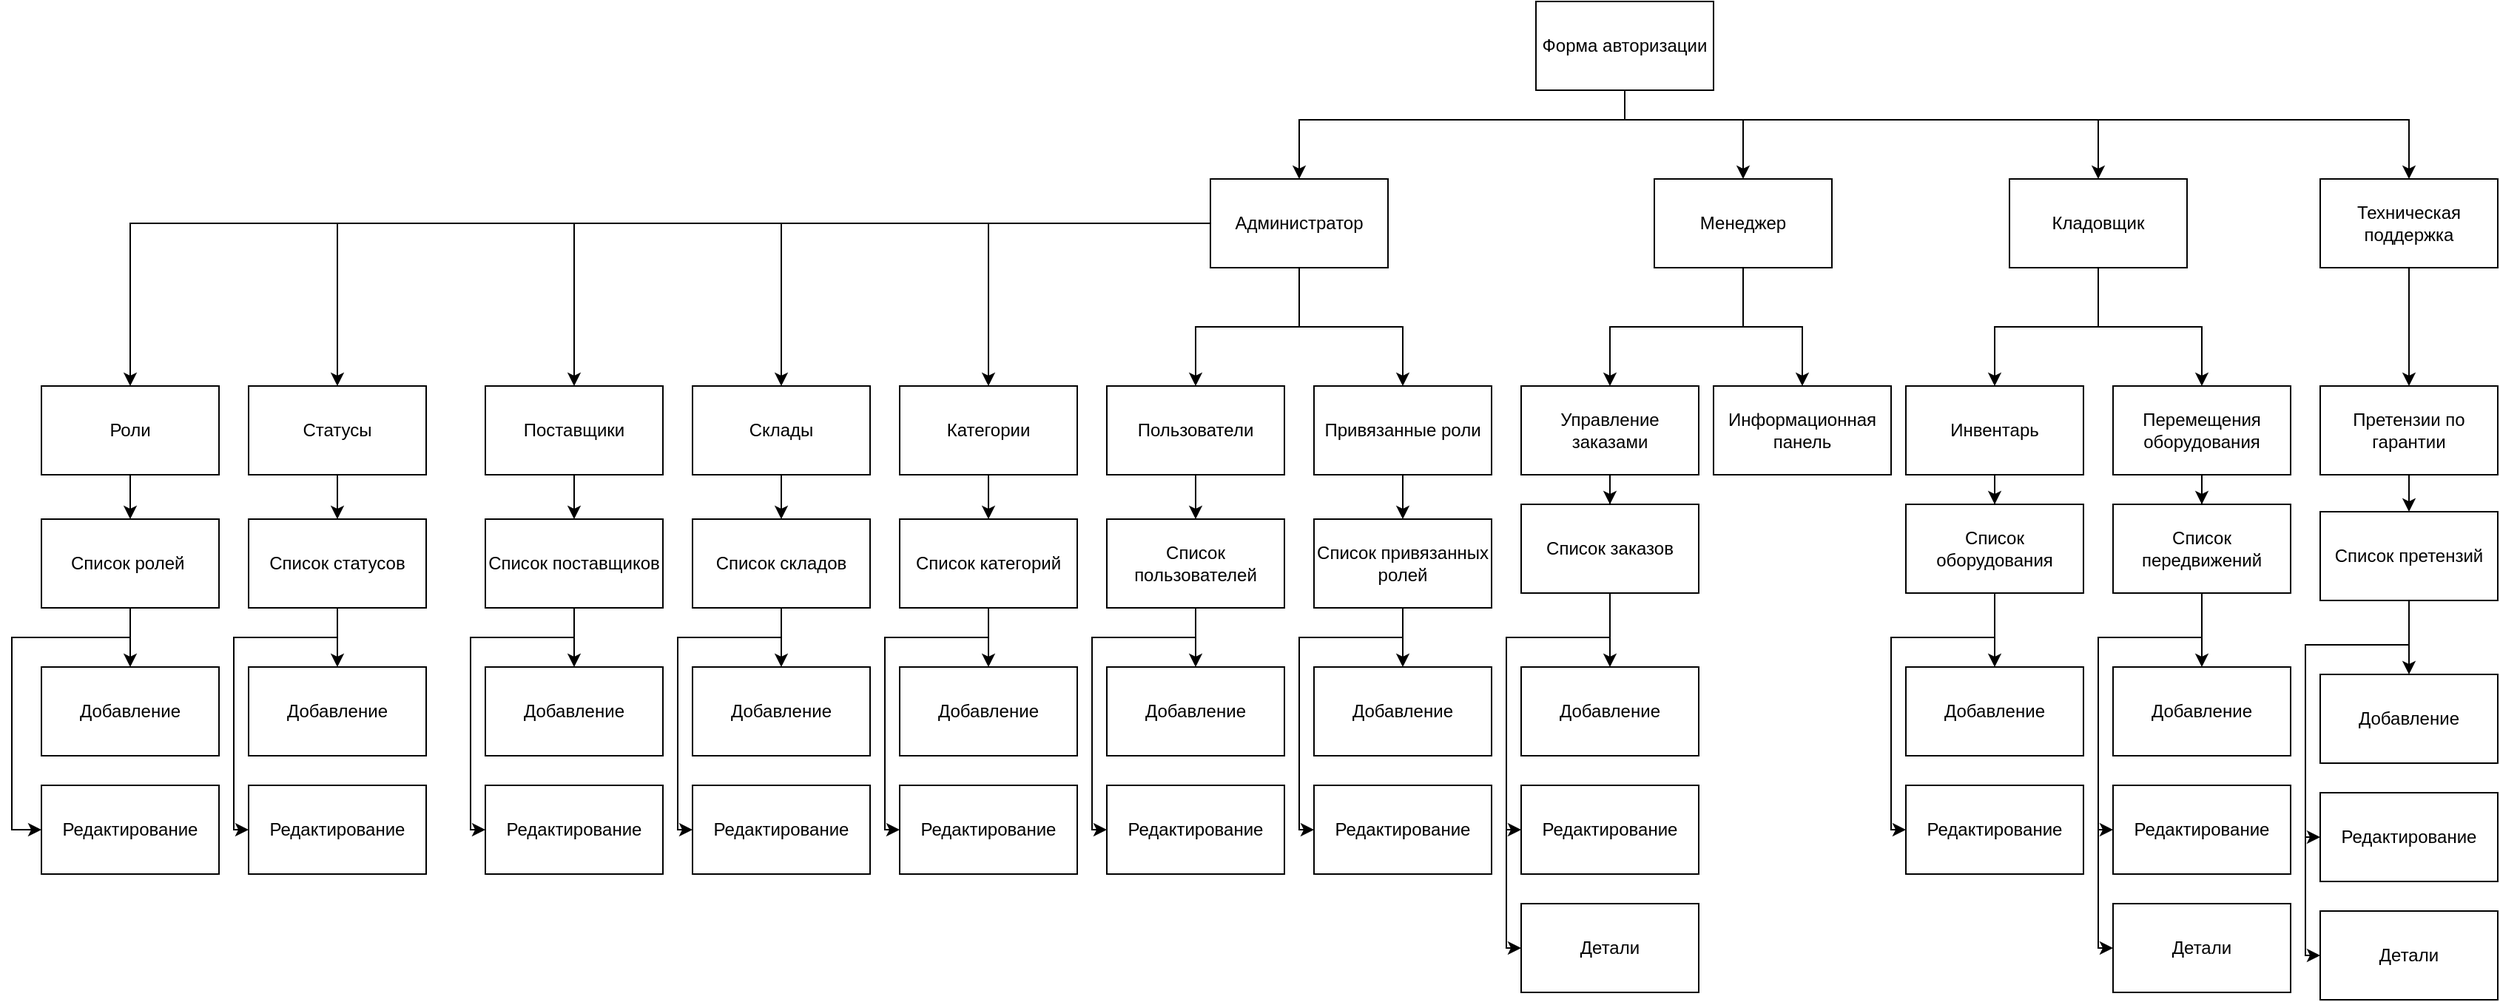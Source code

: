 <mxfile version="26.0.6">
  <diagram name="Страница — 1" id="oCZZH3Qodm8dDKkHFt5S">
    <mxGraphModel dx="3033" dy="2395" grid="1" gridSize="10" guides="1" tooltips="1" connect="1" arrows="1" fold="1" page="1" pageScale="1" pageWidth="827" pageHeight="1169" math="0" shadow="0">
      <root>
        <mxCell id="0" />
        <mxCell id="1" parent="0" />
        <mxCell id="5XtgcM8SoPn40deR1ner-104" style="edgeStyle=orthogonalEdgeStyle;rounded=0;orthogonalLoop=1;jettySize=auto;html=1;entryX=0.5;entryY=0;entryDx=0;entryDy=0;" edge="1" parent="1" source="5XtgcM8SoPn40deR1ner-6" target="5XtgcM8SoPn40deR1ner-11">
          <mxGeometry relative="1" as="geometry">
            <Array as="points">
              <mxPoint x="320" y="-10" />
              <mxPoint x="850" y="-10" />
            </Array>
          </mxGeometry>
        </mxCell>
        <mxCell id="5XtgcM8SoPn40deR1ner-109" style="edgeStyle=orthogonalEdgeStyle;rounded=0;orthogonalLoop=1;jettySize=auto;html=1;entryX=0.5;entryY=0;entryDx=0;entryDy=0;" edge="1" parent="1" source="5XtgcM8SoPn40deR1ner-6" target="5XtgcM8SoPn40deR1ner-10">
          <mxGeometry relative="1" as="geometry">
            <Array as="points">
              <mxPoint x="320" y="-10" />
              <mxPoint x="640" y="-10" />
            </Array>
          </mxGeometry>
        </mxCell>
        <mxCell id="5XtgcM8SoPn40deR1ner-6" value="Форма авторизации" style="rounded=0;whiteSpace=wrap;html=1;" vertex="1" parent="1">
          <mxGeometry x="260" y="-90" width="120" height="60" as="geometry" />
        </mxCell>
        <mxCell id="5XtgcM8SoPn40deR1ner-32" style="edgeStyle=orthogonalEdgeStyle;rounded=0;orthogonalLoop=1;jettySize=auto;html=1;entryX=0.5;entryY=0;entryDx=0;entryDy=0;" edge="1" parent="1" source="5XtgcM8SoPn40deR1ner-8" target="5XtgcM8SoPn40deR1ner-22">
          <mxGeometry relative="1" as="geometry" />
        </mxCell>
        <mxCell id="5XtgcM8SoPn40deR1ner-33" style="edgeStyle=orthogonalEdgeStyle;rounded=0;orthogonalLoop=1;jettySize=auto;html=1;entryX=0.5;entryY=0;entryDx=0;entryDy=0;" edge="1" parent="1" source="5XtgcM8SoPn40deR1ner-8" target="5XtgcM8SoPn40deR1ner-20">
          <mxGeometry relative="1" as="geometry" />
        </mxCell>
        <mxCell id="5XtgcM8SoPn40deR1ner-34" style="edgeStyle=orthogonalEdgeStyle;rounded=0;orthogonalLoop=1;jettySize=auto;html=1;entryX=0.5;entryY=0;entryDx=0;entryDy=0;" edge="1" parent="1" source="5XtgcM8SoPn40deR1ner-8" target="5XtgcM8SoPn40deR1ner-19">
          <mxGeometry relative="1" as="geometry" />
        </mxCell>
        <mxCell id="5XtgcM8SoPn40deR1ner-35" style="edgeStyle=orthogonalEdgeStyle;rounded=0;orthogonalLoop=1;jettySize=auto;html=1;entryX=0.5;entryY=0;entryDx=0;entryDy=0;" edge="1" parent="1" source="5XtgcM8SoPn40deR1ner-8" target="5XtgcM8SoPn40deR1ner-18">
          <mxGeometry relative="1" as="geometry" />
        </mxCell>
        <mxCell id="5XtgcM8SoPn40deR1ner-37" style="edgeStyle=orthogonalEdgeStyle;rounded=0;orthogonalLoop=1;jettySize=auto;html=1;entryX=0.5;entryY=0;entryDx=0;entryDy=0;" edge="1" parent="1" source="5XtgcM8SoPn40deR1ner-8" target="5XtgcM8SoPn40deR1ner-26">
          <mxGeometry relative="1" as="geometry" />
        </mxCell>
        <mxCell id="5XtgcM8SoPn40deR1ner-38" style="edgeStyle=orthogonalEdgeStyle;rounded=0;orthogonalLoop=1;jettySize=auto;html=1;entryX=0.5;entryY=0;entryDx=0;entryDy=0;" edge="1" parent="1" source="5XtgcM8SoPn40deR1ner-8" target="5XtgcM8SoPn40deR1ner-23">
          <mxGeometry relative="1" as="geometry" />
        </mxCell>
        <mxCell id="5XtgcM8SoPn40deR1ner-41" style="edgeStyle=orthogonalEdgeStyle;rounded=0;orthogonalLoop=1;jettySize=auto;html=1;entryX=0.5;entryY=0;entryDx=0;entryDy=0;" edge="1" parent="1" source="5XtgcM8SoPn40deR1ner-8" target="5XtgcM8SoPn40deR1ner-21">
          <mxGeometry relative="1" as="geometry" />
        </mxCell>
        <mxCell id="5XtgcM8SoPn40deR1ner-8" value="Администратор" style="rounded=0;whiteSpace=wrap;html=1;" vertex="1" parent="1">
          <mxGeometry x="40" y="30" width="120" height="60" as="geometry" />
        </mxCell>
        <mxCell id="5XtgcM8SoPn40deR1ner-91" style="edgeStyle=orthogonalEdgeStyle;rounded=0;orthogonalLoop=1;jettySize=auto;html=1;" edge="1" parent="1" source="5XtgcM8SoPn40deR1ner-9" target="5XtgcM8SoPn40deR1ner-90">
          <mxGeometry relative="1" as="geometry" />
        </mxCell>
        <mxCell id="5XtgcM8SoPn40deR1ner-93" style="edgeStyle=orthogonalEdgeStyle;rounded=0;orthogonalLoop=1;jettySize=auto;html=1;entryX=0.5;entryY=0;entryDx=0;entryDy=0;" edge="1" parent="1" source="5XtgcM8SoPn40deR1ner-9" target="5XtgcM8SoPn40deR1ner-92">
          <mxGeometry relative="1" as="geometry" />
        </mxCell>
        <mxCell id="5XtgcM8SoPn40deR1ner-9" value="Менеджер" style="rounded=0;whiteSpace=wrap;html=1;" vertex="1" parent="1">
          <mxGeometry x="340" y="30" width="120" height="60" as="geometry" />
        </mxCell>
        <mxCell id="5XtgcM8SoPn40deR1ner-107" style="edgeStyle=orthogonalEdgeStyle;rounded=0;orthogonalLoop=1;jettySize=auto;html=1;entryX=0.5;entryY=0;entryDx=0;entryDy=0;" edge="1" parent="1" source="5XtgcM8SoPn40deR1ner-10" target="5XtgcM8SoPn40deR1ner-105">
          <mxGeometry relative="1" as="geometry" />
        </mxCell>
        <mxCell id="5XtgcM8SoPn40deR1ner-108" style="edgeStyle=orthogonalEdgeStyle;rounded=0;orthogonalLoop=1;jettySize=auto;html=1;entryX=0.5;entryY=0;entryDx=0;entryDy=0;" edge="1" parent="1" source="5XtgcM8SoPn40deR1ner-10" target="5XtgcM8SoPn40deR1ner-106">
          <mxGeometry relative="1" as="geometry" />
        </mxCell>
        <mxCell id="5XtgcM8SoPn40deR1ner-10" value="Кладовщик" style="rounded=0;whiteSpace=wrap;html=1;" vertex="1" parent="1">
          <mxGeometry x="580" y="30" width="120" height="60" as="geometry" />
        </mxCell>
        <mxCell id="5XtgcM8SoPn40deR1ner-129" style="edgeStyle=orthogonalEdgeStyle;rounded=0;orthogonalLoop=1;jettySize=auto;html=1;entryX=0.5;entryY=0;entryDx=0;entryDy=0;" edge="1" parent="1" source="5XtgcM8SoPn40deR1ner-11" target="5XtgcM8SoPn40deR1ner-127">
          <mxGeometry relative="1" as="geometry" />
        </mxCell>
        <mxCell id="5XtgcM8SoPn40deR1ner-11" value="Техническая поддержка" style="rounded=0;whiteSpace=wrap;html=1;" vertex="1" parent="1">
          <mxGeometry x="790" y="30" width="120" height="60" as="geometry" />
        </mxCell>
        <mxCell id="5XtgcM8SoPn40deR1ner-14" value="" style="endArrow=classic;html=1;rounded=0;entryX=0.5;entryY=0;entryDx=0;entryDy=0;exitX=0.5;exitY=1;exitDx=0;exitDy=0;" edge="1" parent="1" source="5XtgcM8SoPn40deR1ner-6" target="5XtgcM8SoPn40deR1ner-8">
          <mxGeometry width="50" height="50" relative="1" as="geometry">
            <mxPoint x="180" y="-10" as="sourcePoint" />
            <mxPoint x="230" y="-60" as="targetPoint" />
            <Array as="points">
              <mxPoint x="320" y="-10" />
              <mxPoint x="210" y="-10" />
              <mxPoint x="100" y="-10" />
            </Array>
          </mxGeometry>
        </mxCell>
        <mxCell id="5XtgcM8SoPn40deR1ner-17" value="" style="endArrow=classic;html=1;rounded=0;entryX=0.5;entryY=0;entryDx=0;entryDy=0;exitX=0.5;exitY=1;exitDx=0;exitDy=0;" edge="1" parent="1" source="5XtgcM8SoPn40deR1ner-6" target="5XtgcM8SoPn40deR1ner-9">
          <mxGeometry width="50" height="50" relative="1" as="geometry">
            <mxPoint x="320" y="-30" as="sourcePoint" />
            <mxPoint x="330" as="targetPoint" />
            <Array as="points">
              <mxPoint x="320" y="-10" />
              <mxPoint x="400" y="-10" />
            </Array>
          </mxGeometry>
        </mxCell>
        <mxCell id="5XtgcM8SoPn40deR1ner-53" style="edgeStyle=orthogonalEdgeStyle;rounded=0;orthogonalLoop=1;jettySize=auto;html=1;entryX=0.5;entryY=0;entryDx=0;entryDy=0;" edge="1" parent="1" source="5XtgcM8SoPn40deR1ner-18" target="5XtgcM8SoPn40deR1ner-46">
          <mxGeometry relative="1" as="geometry" />
        </mxCell>
        <mxCell id="5XtgcM8SoPn40deR1ner-18" value="Статусы" style="rounded=0;whiteSpace=wrap;html=1;" vertex="1" parent="1">
          <mxGeometry x="-610" y="170" width="120" height="60" as="geometry" />
        </mxCell>
        <mxCell id="5XtgcM8SoPn40deR1ner-54" style="edgeStyle=orthogonalEdgeStyle;rounded=0;orthogonalLoop=1;jettySize=auto;html=1;entryX=0.5;entryY=0;entryDx=0;entryDy=0;" edge="1" parent="1" source="5XtgcM8SoPn40deR1ner-19" target="5XtgcM8SoPn40deR1ner-47">
          <mxGeometry relative="1" as="geometry" />
        </mxCell>
        <mxCell id="5XtgcM8SoPn40deR1ner-19" value="Поставщики" style="rounded=0;whiteSpace=wrap;html=1;" vertex="1" parent="1">
          <mxGeometry x="-450" y="170" width="120" height="60" as="geometry" />
        </mxCell>
        <mxCell id="5XtgcM8SoPn40deR1ner-55" style="edgeStyle=orthogonalEdgeStyle;rounded=0;orthogonalLoop=1;jettySize=auto;html=1;entryX=0.5;entryY=0;entryDx=0;entryDy=0;" edge="1" parent="1" source="5XtgcM8SoPn40deR1ner-20" target="5XtgcM8SoPn40deR1ner-48">
          <mxGeometry relative="1" as="geometry" />
        </mxCell>
        <mxCell id="5XtgcM8SoPn40deR1ner-20" value="Склады" style="rounded=0;whiteSpace=wrap;html=1;" vertex="1" parent="1">
          <mxGeometry x="-310" y="170" width="120" height="60" as="geometry" />
        </mxCell>
        <mxCell id="5XtgcM8SoPn40deR1ner-56" style="edgeStyle=orthogonalEdgeStyle;rounded=0;orthogonalLoop=1;jettySize=auto;html=1;entryX=0.5;entryY=0;entryDx=0;entryDy=0;" edge="1" parent="1" source="5XtgcM8SoPn40deR1ner-21" target="5XtgcM8SoPn40deR1ner-49">
          <mxGeometry relative="1" as="geometry" />
        </mxCell>
        <mxCell id="5XtgcM8SoPn40deR1ner-21" value="Категории" style="rounded=0;whiteSpace=wrap;html=1;" vertex="1" parent="1">
          <mxGeometry x="-170" y="170" width="120" height="60" as="geometry" />
        </mxCell>
        <mxCell id="5XtgcM8SoPn40deR1ner-57" style="edgeStyle=orthogonalEdgeStyle;rounded=0;orthogonalLoop=1;jettySize=auto;html=1;entryX=0.5;entryY=0;entryDx=0;entryDy=0;" edge="1" parent="1" source="5XtgcM8SoPn40deR1ner-22" target="5XtgcM8SoPn40deR1ner-50">
          <mxGeometry relative="1" as="geometry" />
        </mxCell>
        <mxCell id="5XtgcM8SoPn40deR1ner-22" value="Пользователи" style="rounded=0;whiteSpace=wrap;html=1;" vertex="1" parent="1">
          <mxGeometry x="-30" y="170" width="120" height="60" as="geometry" />
        </mxCell>
        <mxCell id="5XtgcM8SoPn40deR1ner-58" style="edgeStyle=orthogonalEdgeStyle;rounded=0;orthogonalLoop=1;jettySize=auto;html=1;entryX=0.5;entryY=0;entryDx=0;entryDy=0;" edge="1" parent="1" source="5XtgcM8SoPn40deR1ner-23" target="5XtgcM8SoPn40deR1ner-51">
          <mxGeometry relative="1" as="geometry" />
        </mxCell>
        <mxCell id="5XtgcM8SoPn40deR1ner-23" value="Привязанные роли" style="rounded=0;whiteSpace=wrap;html=1;" vertex="1" parent="1">
          <mxGeometry x="110" y="170" width="120" height="60" as="geometry" />
        </mxCell>
        <mxCell id="5XtgcM8SoPn40deR1ner-52" style="edgeStyle=orthogonalEdgeStyle;rounded=0;orthogonalLoop=1;jettySize=auto;html=1;entryX=0.5;entryY=0;entryDx=0;entryDy=0;" edge="1" parent="1" source="5XtgcM8SoPn40deR1ner-26" target="5XtgcM8SoPn40deR1ner-43">
          <mxGeometry relative="1" as="geometry" />
        </mxCell>
        <mxCell id="5XtgcM8SoPn40deR1ner-26" value="Роли" style="rounded=0;whiteSpace=wrap;html=1;" vertex="1" parent="1">
          <mxGeometry x="-750" y="170" width="120" height="60" as="geometry" />
        </mxCell>
        <mxCell id="5XtgcM8SoPn40deR1ner-42" value="Добавление" style="rounded=0;whiteSpace=wrap;html=1;" vertex="1" parent="1">
          <mxGeometry x="-750" y="360" width="120" height="60" as="geometry" />
        </mxCell>
        <mxCell id="5XtgcM8SoPn40deR1ner-75" style="edgeStyle=orthogonalEdgeStyle;rounded=0;orthogonalLoop=1;jettySize=auto;html=1;entryX=0.5;entryY=0;entryDx=0;entryDy=0;" edge="1" parent="1" source="5XtgcM8SoPn40deR1ner-43" target="5XtgcM8SoPn40deR1ner-42">
          <mxGeometry relative="1" as="geometry" />
        </mxCell>
        <mxCell id="5XtgcM8SoPn40deR1ner-76" style="edgeStyle=orthogonalEdgeStyle;rounded=0;orthogonalLoop=1;jettySize=auto;html=1;entryX=0;entryY=0.5;entryDx=0;entryDy=0;" edge="1" parent="1" source="5XtgcM8SoPn40deR1ner-43" target="5XtgcM8SoPn40deR1ner-59">
          <mxGeometry relative="1" as="geometry">
            <Array as="points">
              <mxPoint x="-690" y="340" />
              <mxPoint x="-770" y="340" />
              <mxPoint x="-770" y="470" />
            </Array>
          </mxGeometry>
        </mxCell>
        <mxCell id="5XtgcM8SoPn40deR1ner-43" value="Список ролей&amp;nbsp;" style="rounded=0;whiteSpace=wrap;html=1;" vertex="1" parent="1">
          <mxGeometry x="-750" y="260" width="120" height="60" as="geometry" />
        </mxCell>
        <mxCell id="5XtgcM8SoPn40deR1ner-77" style="edgeStyle=orthogonalEdgeStyle;rounded=0;orthogonalLoop=1;jettySize=auto;html=1;" edge="1" parent="1" source="5XtgcM8SoPn40deR1ner-46" target="5XtgcM8SoPn40deR1ner-60">
          <mxGeometry relative="1" as="geometry" />
        </mxCell>
        <mxCell id="5XtgcM8SoPn40deR1ner-84" style="edgeStyle=orthogonalEdgeStyle;rounded=0;orthogonalLoop=1;jettySize=auto;html=1;entryX=0;entryY=0.5;entryDx=0;entryDy=0;" edge="1" parent="1" source="5XtgcM8SoPn40deR1ner-46" target="5XtgcM8SoPn40deR1ner-61">
          <mxGeometry relative="1" as="geometry">
            <Array as="points">
              <mxPoint x="-550" y="340" />
              <mxPoint x="-620" y="340" />
              <mxPoint x="-620" y="470" />
            </Array>
          </mxGeometry>
        </mxCell>
        <mxCell id="5XtgcM8SoPn40deR1ner-46" value="&lt;font style=&quot;color: rgb(0, 0, 0);&quot;&gt;Список статусов&lt;/font&gt;" style="rounded=0;whiteSpace=wrap;html=1;" vertex="1" parent="1">
          <mxGeometry x="-610" y="260" width="120" height="60" as="geometry" />
        </mxCell>
        <mxCell id="5XtgcM8SoPn40deR1ner-78" style="edgeStyle=orthogonalEdgeStyle;rounded=0;orthogonalLoop=1;jettySize=auto;html=1;entryX=0.5;entryY=0;entryDx=0;entryDy=0;" edge="1" parent="1" source="5XtgcM8SoPn40deR1ner-47" target="5XtgcM8SoPn40deR1ner-62">
          <mxGeometry relative="1" as="geometry" />
        </mxCell>
        <mxCell id="5XtgcM8SoPn40deR1ner-85" style="edgeStyle=orthogonalEdgeStyle;rounded=0;orthogonalLoop=1;jettySize=auto;html=1;entryX=0;entryY=0.5;entryDx=0;entryDy=0;" edge="1" parent="1" source="5XtgcM8SoPn40deR1ner-47" target="5XtgcM8SoPn40deR1ner-63">
          <mxGeometry relative="1" as="geometry">
            <Array as="points">
              <mxPoint x="-390" y="340" />
              <mxPoint x="-460" y="340" />
              <mxPoint x="-460" y="470" />
            </Array>
          </mxGeometry>
        </mxCell>
        <mxCell id="5XtgcM8SoPn40deR1ner-47" value="Список поставщиков" style="rounded=0;whiteSpace=wrap;html=1;" vertex="1" parent="1">
          <mxGeometry x="-450" y="260" width="120" height="60" as="geometry" />
        </mxCell>
        <mxCell id="5XtgcM8SoPn40deR1ner-79" style="edgeStyle=orthogonalEdgeStyle;rounded=0;orthogonalLoop=1;jettySize=auto;html=1;" edge="1" parent="1" source="5XtgcM8SoPn40deR1ner-48" target="5XtgcM8SoPn40deR1ner-64">
          <mxGeometry relative="1" as="geometry" />
        </mxCell>
        <mxCell id="5XtgcM8SoPn40deR1ner-86" style="edgeStyle=orthogonalEdgeStyle;rounded=0;orthogonalLoop=1;jettySize=auto;html=1;entryX=0;entryY=0.5;entryDx=0;entryDy=0;" edge="1" parent="1" source="5XtgcM8SoPn40deR1ner-48" target="5XtgcM8SoPn40deR1ner-65">
          <mxGeometry relative="1" as="geometry">
            <Array as="points">
              <mxPoint x="-250" y="340" />
              <mxPoint x="-320" y="340" />
              <mxPoint x="-320" y="470" />
            </Array>
          </mxGeometry>
        </mxCell>
        <mxCell id="5XtgcM8SoPn40deR1ner-48" value="Список складов" style="rounded=0;whiteSpace=wrap;html=1;" vertex="1" parent="1">
          <mxGeometry x="-310" y="260" width="120" height="60" as="geometry" />
        </mxCell>
        <mxCell id="5XtgcM8SoPn40deR1ner-80" style="edgeStyle=orthogonalEdgeStyle;rounded=0;orthogonalLoop=1;jettySize=auto;html=1;entryX=0.5;entryY=0;entryDx=0;entryDy=0;" edge="1" parent="1" source="5XtgcM8SoPn40deR1ner-49" target="5XtgcM8SoPn40deR1ner-66">
          <mxGeometry relative="1" as="geometry" />
        </mxCell>
        <mxCell id="5XtgcM8SoPn40deR1ner-87" style="edgeStyle=orthogonalEdgeStyle;rounded=0;orthogonalLoop=1;jettySize=auto;html=1;entryX=0;entryY=0.5;entryDx=0;entryDy=0;" edge="1" parent="1" source="5XtgcM8SoPn40deR1ner-49" target="5XtgcM8SoPn40deR1ner-67">
          <mxGeometry relative="1" as="geometry">
            <Array as="points">
              <mxPoint x="-110" y="340" />
              <mxPoint x="-180" y="340" />
              <mxPoint x="-180" y="470" />
            </Array>
          </mxGeometry>
        </mxCell>
        <mxCell id="5XtgcM8SoPn40deR1ner-49" value="Список категорий" style="rounded=0;whiteSpace=wrap;html=1;" vertex="1" parent="1">
          <mxGeometry x="-170" y="260" width="120" height="60" as="geometry" />
        </mxCell>
        <mxCell id="5XtgcM8SoPn40deR1ner-81" style="edgeStyle=orthogonalEdgeStyle;rounded=0;orthogonalLoop=1;jettySize=auto;html=1;" edge="1" parent="1" source="5XtgcM8SoPn40deR1ner-50" target="5XtgcM8SoPn40deR1ner-68">
          <mxGeometry relative="1" as="geometry" />
        </mxCell>
        <mxCell id="5XtgcM8SoPn40deR1ner-88" style="edgeStyle=orthogonalEdgeStyle;rounded=0;orthogonalLoop=1;jettySize=auto;html=1;entryX=0;entryY=0.5;entryDx=0;entryDy=0;" edge="1" parent="1" source="5XtgcM8SoPn40deR1ner-50" target="5XtgcM8SoPn40deR1ner-69">
          <mxGeometry relative="1" as="geometry">
            <Array as="points">
              <mxPoint x="30" y="340" />
              <mxPoint x="-40" y="340" />
              <mxPoint x="-40" y="470" />
            </Array>
          </mxGeometry>
        </mxCell>
        <mxCell id="5XtgcM8SoPn40deR1ner-50" value="Список пользователей" style="rounded=0;whiteSpace=wrap;html=1;" vertex="1" parent="1">
          <mxGeometry x="-30" y="260" width="120" height="60" as="geometry" />
        </mxCell>
        <mxCell id="5XtgcM8SoPn40deR1ner-82" style="edgeStyle=orthogonalEdgeStyle;rounded=0;orthogonalLoop=1;jettySize=auto;html=1;entryX=0.5;entryY=0;entryDx=0;entryDy=0;" edge="1" parent="1" source="5XtgcM8SoPn40deR1ner-51" target="5XtgcM8SoPn40deR1ner-70">
          <mxGeometry relative="1" as="geometry">
            <mxPoint x="170" y="350" as="targetPoint" />
          </mxGeometry>
        </mxCell>
        <mxCell id="5XtgcM8SoPn40deR1ner-89" style="edgeStyle=orthogonalEdgeStyle;rounded=0;orthogonalLoop=1;jettySize=auto;html=1;entryX=0;entryY=0.5;entryDx=0;entryDy=0;" edge="1" parent="1" source="5XtgcM8SoPn40deR1ner-51" target="5XtgcM8SoPn40deR1ner-71">
          <mxGeometry relative="1" as="geometry">
            <Array as="points">
              <mxPoint x="170" y="340" />
              <mxPoint x="100" y="340" />
              <mxPoint x="100" y="470" />
            </Array>
          </mxGeometry>
        </mxCell>
        <mxCell id="5XtgcM8SoPn40deR1ner-51" value="Список привязанных ролей" style="rounded=0;whiteSpace=wrap;html=1;" vertex="1" parent="1">
          <mxGeometry x="110" y="260" width="120" height="60" as="geometry" />
        </mxCell>
        <mxCell id="5XtgcM8SoPn40deR1ner-59" value="Редактирование" style="rounded=0;whiteSpace=wrap;html=1;" vertex="1" parent="1">
          <mxGeometry x="-750" y="440" width="120" height="60" as="geometry" />
        </mxCell>
        <mxCell id="5XtgcM8SoPn40deR1ner-60" value="Добавление" style="rounded=0;whiteSpace=wrap;html=1;" vertex="1" parent="1">
          <mxGeometry x="-610" y="360" width="120" height="60" as="geometry" />
        </mxCell>
        <mxCell id="5XtgcM8SoPn40deR1ner-61" value="Редактирование" style="rounded=0;whiteSpace=wrap;html=1;" vertex="1" parent="1">
          <mxGeometry x="-610" y="440" width="120" height="60" as="geometry" />
        </mxCell>
        <mxCell id="5XtgcM8SoPn40deR1ner-62" value="Добавление" style="rounded=0;whiteSpace=wrap;html=1;" vertex="1" parent="1">
          <mxGeometry x="-450" y="360" width="120" height="60" as="geometry" />
        </mxCell>
        <mxCell id="5XtgcM8SoPn40deR1ner-63" value="Редактирование" style="rounded=0;whiteSpace=wrap;html=1;" vertex="1" parent="1">
          <mxGeometry x="-450" y="440" width="120" height="60" as="geometry" />
        </mxCell>
        <mxCell id="5XtgcM8SoPn40deR1ner-64" value="Добавление" style="rounded=0;whiteSpace=wrap;html=1;" vertex="1" parent="1">
          <mxGeometry x="-310" y="360" width="120" height="60" as="geometry" />
        </mxCell>
        <mxCell id="5XtgcM8SoPn40deR1ner-65" value="Редактирование" style="rounded=0;whiteSpace=wrap;html=1;" vertex="1" parent="1">
          <mxGeometry x="-310" y="440" width="120" height="60" as="geometry" />
        </mxCell>
        <mxCell id="5XtgcM8SoPn40deR1ner-66" value="Добавление" style="rounded=0;whiteSpace=wrap;html=1;" vertex="1" parent="1">
          <mxGeometry x="-170" y="360" width="120" height="60" as="geometry" />
        </mxCell>
        <mxCell id="5XtgcM8SoPn40deR1ner-67" value="Редактирование" style="rounded=0;whiteSpace=wrap;html=1;" vertex="1" parent="1">
          <mxGeometry x="-170" y="440" width="120" height="60" as="geometry" />
        </mxCell>
        <mxCell id="5XtgcM8SoPn40deR1ner-68" value="Добавление" style="rounded=0;whiteSpace=wrap;html=1;" vertex="1" parent="1">
          <mxGeometry x="-30" y="360" width="120" height="60" as="geometry" />
        </mxCell>
        <mxCell id="5XtgcM8SoPn40deR1ner-69" value="Редактирование" style="rounded=0;whiteSpace=wrap;html=1;" vertex="1" parent="1">
          <mxGeometry x="-30" y="440" width="120" height="60" as="geometry" />
        </mxCell>
        <mxCell id="5XtgcM8SoPn40deR1ner-70" value="Добавление" style="rounded=0;whiteSpace=wrap;html=1;" vertex="1" parent="1">
          <mxGeometry x="110" y="360" width="120" height="60" as="geometry" />
        </mxCell>
        <mxCell id="5XtgcM8SoPn40deR1ner-71" value="Редактирование" style="rounded=0;whiteSpace=wrap;html=1;" vertex="1" parent="1">
          <mxGeometry x="110" y="440" width="120" height="60" as="geometry" />
        </mxCell>
        <mxCell id="5XtgcM8SoPn40deR1ner-97" style="edgeStyle=orthogonalEdgeStyle;rounded=0;orthogonalLoop=1;jettySize=auto;html=1;" edge="1" parent="1" source="5XtgcM8SoPn40deR1ner-90" target="5XtgcM8SoPn40deR1ner-96">
          <mxGeometry relative="1" as="geometry" />
        </mxCell>
        <mxCell id="5XtgcM8SoPn40deR1ner-90" value="Управление заказами" style="rounded=0;whiteSpace=wrap;html=1;" vertex="1" parent="1">
          <mxGeometry x="250" y="170" width="120" height="60" as="geometry" />
        </mxCell>
        <mxCell id="5XtgcM8SoPn40deR1ner-92" value="Информационная панель" style="rounded=0;whiteSpace=wrap;html=1;" vertex="1" parent="1">
          <mxGeometry x="380" y="170" width="120" height="60" as="geometry" />
        </mxCell>
        <mxCell id="5XtgcM8SoPn40deR1ner-94" value="Добавление" style="rounded=0;whiteSpace=wrap;html=1;" vertex="1" parent="1">
          <mxGeometry x="250" y="360" width="120" height="60" as="geometry" />
        </mxCell>
        <mxCell id="5XtgcM8SoPn40deR1ner-95" value="Редактирование" style="rounded=0;whiteSpace=wrap;html=1;" vertex="1" parent="1">
          <mxGeometry x="250" y="440" width="120" height="60" as="geometry" />
        </mxCell>
        <mxCell id="5XtgcM8SoPn40deR1ner-99" style="edgeStyle=orthogonalEdgeStyle;rounded=0;orthogonalLoop=1;jettySize=auto;html=1;" edge="1" parent="1" source="5XtgcM8SoPn40deR1ner-96" target="5XtgcM8SoPn40deR1ner-94">
          <mxGeometry relative="1" as="geometry" />
        </mxCell>
        <mxCell id="5XtgcM8SoPn40deR1ner-100" style="edgeStyle=orthogonalEdgeStyle;rounded=0;orthogonalLoop=1;jettySize=auto;html=1;entryX=0;entryY=0.5;entryDx=0;entryDy=0;" edge="1" parent="1" source="5XtgcM8SoPn40deR1ner-96" target="5XtgcM8SoPn40deR1ner-95">
          <mxGeometry relative="1" as="geometry">
            <Array as="points">
              <mxPoint x="310" y="340" />
              <mxPoint x="240" y="340" />
              <mxPoint x="240" y="470" />
            </Array>
          </mxGeometry>
        </mxCell>
        <mxCell id="5XtgcM8SoPn40deR1ner-102" style="edgeStyle=orthogonalEdgeStyle;rounded=0;orthogonalLoop=1;jettySize=auto;html=1;entryX=0;entryY=0.5;entryDx=0;entryDy=0;" edge="1" parent="1" source="5XtgcM8SoPn40deR1ner-96" target="5XtgcM8SoPn40deR1ner-101">
          <mxGeometry relative="1" as="geometry">
            <Array as="points">
              <mxPoint x="310" y="340" />
              <mxPoint x="240" y="340" />
              <mxPoint x="240" y="550" />
            </Array>
          </mxGeometry>
        </mxCell>
        <mxCell id="5XtgcM8SoPn40deR1ner-96" value="Список заказов" style="rounded=0;whiteSpace=wrap;html=1;" vertex="1" parent="1">
          <mxGeometry x="250" y="250" width="120" height="60" as="geometry" />
        </mxCell>
        <mxCell id="5XtgcM8SoPn40deR1ner-101" value="Детали" style="rounded=0;whiteSpace=wrap;html=1;" vertex="1" parent="1">
          <mxGeometry x="250" y="520" width="120" height="60" as="geometry" />
        </mxCell>
        <mxCell id="5XtgcM8SoPn40deR1ner-115" style="edgeStyle=orthogonalEdgeStyle;rounded=0;orthogonalLoop=1;jettySize=auto;html=1;entryX=0.5;entryY=0;entryDx=0;entryDy=0;" edge="1" parent="1" source="5XtgcM8SoPn40deR1ner-105" target="5XtgcM8SoPn40deR1ner-114">
          <mxGeometry relative="1" as="geometry" />
        </mxCell>
        <mxCell id="5XtgcM8SoPn40deR1ner-105" value="Инвентарь" style="rounded=0;whiteSpace=wrap;html=1;" vertex="1" parent="1">
          <mxGeometry x="510" y="170" width="120" height="60" as="geometry" />
        </mxCell>
        <mxCell id="5XtgcM8SoPn40deR1ner-124" style="edgeStyle=orthogonalEdgeStyle;rounded=0;orthogonalLoop=1;jettySize=auto;html=1;entryX=0.5;entryY=0;entryDx=0;entryDy=0;" edge="1" parent="1" source="5XtgcM8SoPn40deR1ner-106" target="5XtgcM8SoPn40deR1ner-122">
          <mxGeometry relative="1" as="geometry" />
        </mxCell>
        <mxCell id="5XtgcM8SoPn40deR1ner-106" value="Перемещения оборудования" style="rounded=0;whiteSpace=wrap;html=1;" vertex="1" parent="1">
          <mxGeometry x="650" y="170" width="120" height="60" as="geometry" />
        </mxCell>
        <mxCell id="5XtgcM8SoPn40deR1ner-110" value="Добавление" style="rounded=0;whiteSpace=wrap;html=1;" vertex="1" parent="1">
          <mxGeometry x="510" y="360" width="120" height="60" as="geometry" />
        </mxCell>
        <mxCell id="5XtgcM8SoPn40deR1ner-111" value="Редактирование" style="rounded=0;whiteSpace=wrap;html=1;" vertex="1" parent="1">
          <mxGeometry x="510" y="440" width="120" height="60" as="geometry" />
        </mxCell>
        <mxCell id="5XtgcM8SoPn40deR1ner-116" style="edgeStyle=orthogonalEdgeStyle;rounded=0;orthogonalLoop=1;jettySize=auto;html=1;entryX=0.5;entryY=0;entryDx=0;entryDy=0;" edge="1" parent="1" source="5XtgcM8SoPn40deR1ner-114" target="5XtgcM8SoPn40deR1ner-110">
          <mxGeometry relative="1" as="geometry" />
        </mxCell>
        <mxCell id="5XtgcM8SoPn40deR1ner-117" style="edgeStyle=orthogonalEdgeStyle;rounded=0;orthogonalLoop=1;jettySize=auto;html=1;entryX=0;entryY=0.5;entryDx=0;entryDy=0;" edge="1" parent="1" source="5XtgcM8SoPn40deR1ner-114" target="5XtgcM8SoPn40deR1ner-111">
          <mxGeometry relative="1" as="geometry">
            <mxPoint x="480" y="470" as="targetPoint" />
            <Array as="points">
              <mxPoint x="570" y="340" />
              <mxPoint x="500" y="340" />
              <mxPoint x="500" y="470" />
            </Array>
          </mxGeometry>
        </mxCell>
        <mxCell id="5XtgcM8SoPn40deR1ner-114" value="Список оборудования" style="rounded=0;whiteSpace=wrap;html=1;" vertex="1" parent="1">
          <mxGeometry x="510" y="250" width="120" height="60" as="geometry" />
        </mxCell>
        <mxCell id="5XtgcM8SoPn40deR1ner-118" value="Добавление" style="rounded=0;whiteSpace=wrap;html=1;" vertex="1" parent="1">
          <mxGeometry x="650" y="360" width="120" height="60" as="geometry" />
        </mxCell>
        <mxCell id="5XtgcM8SoPn40deR1ner-119" value="Редактирование" style="rounded=0;whiteSpace=wrap;html=1;" vertex="1" parent="1">
          <mxGeometry x="650" y="440" width="120" height="60" as="geometry" />
        </mxCell>
        <mxCell id="5XtgcM8SoPn40deR1ner-120" style="edgeStyle=orthogonalEdgeStyle;rounded=0;orthogonalLoop=1;jettySize=auto;html=1;entryX=0.5;entryY=0;entryDx=0;entryDy=0;" edge="1" parent="1" source="5XtgcM8SoPn40deR1ner-122" target="5XtgcM8SoPn40deR1ner-118">
          <mxGeometry relative="1" as="geometry" />
        </mxCell>
        <mxCell id="5XtgcM8SoPn40deR1ner-121" style="edgeStyle=orthogonalEdgeStyle;rounded=0;orthogonalLoop=1;jettySize=auto;html=1;entryX=0;entryY=0.5;entryDx=0;entryDy=0;" edge="1" parent="1" source="5XtgcM8SoPn40deR1ner-122" target="5XtgcM8SoPn40deR1ner-119">
          <mxGeometry relative="1" as="geometry">
            <mxPoint x="620" y="470" as="targetPoint" />
            <Array as="points">
              <mxPoint x="710" y="340" />
              <mxPoint x="640" y="340" />
              <mxPoint x="640" y="470" />
            </Array>
          </mxGeometry>
        </mxCell>
        <mxCell id="5XtgcM8SoPn40deR1ner-126" style="edgeStyle=orthogonalEdgeStyle;rounded=0;orthogonalLoop=1;jettySize=auto;html=1;entryX=0;entryY=0.5;entryDx=0;entryDy=0;" edge="1" parent="1" source="5XtgcM8SoPn40deR1ner-122" target="5XtgcM8SoPn40deR1ner-125">
          <mxGeometry relative="1" as="geometry">
            <Array as="points">
              <mxPoint x="710" y="340" />
              <mxPoint x="640" y="340" />
              <mxPoint x="640" y="550" />
            </Array>
          </mxGeometry>
        </mxCell>
        <mxCell id="5XtgcM8SoPn40deR1ner-122" value="Список передвижений" style="rounded=0;whiteSpace=wrap;html=1;" vertex="1" parent="1">
          <mxGeometry x="650" y="250" width="120" height="60" as="geometry" />
        </mxCell>
        <mxCell id="5XtgcM8SoPn40deR1ner-125" value="Детали" style="rounded=0;whiteSpace=wrap;html=1;" vertex="1" parent="1">
          <mxGeometry x="650" y="520" width="120" height="60" as="geometry" />
        </mxCell>
        <mxCell id="5XtgcM8SoPn40deR1ner-137" style="edgeStyle=orthogonalEdgeStyle;rounded=0;orthogonalLoop=1;jettySize=auto;html=1;entryX=0.5;entryY=0;entryDx=0;entryDy=0;" edge="1" parent="1" source="5XtgcM8SoPn40deR1ner-127" target="5XtgcM8SoPn40deR1ner-135">
          <mxGeometry relative="1" as="geometry" />
        </mxCell>
        <mxCell id="5XtgcM8SoPn40deR1ner-127" value="Претензии по гарантии" style="rounded=0;whiteSpace=wrap;html=1;" vertex="1" parent="1">
          <mxGeometry x="790" y="170" width="120" height="60" as="geometry" />
        </mxCell>
        <mxCell id="5XtgcM8SoPn40deR1ner-130" value="Добавление" style="rounded=0;whiteSpace=wrap;html=1;" vertex="1" parent="1">
          <mxGeometry x="790" y="365" width="120" height="60" as="geometry" />
        </mxCell>
        <mxCell id="5XtgcM8SoPn40deR1ner-131" value="Редактирование" style="rounded=0;whiteSpace=wrap;html=1;" vertex="1" parent="1">
          <mxGeometry x="790" y="445" width="120" height="60" as="geometry" />
        </mxCell>
        <mxCell id="5XtgcM8SoPn40deR1ner-132" style="edgeStyle=orthogonalEdgeStyle;rounded=0;orthogonalLoop=1;jettySize=auto;html=1;entryX=0.5;entryY=0;entryDx=0;entryDy=0;" edge="1" parent="1" source="5XtgcM8SoPn40deR1ner-135" target="5XtgcM8SoPn40deR1ner-130">
          <mxGeometry relative="1" as="geometry" />
        </mxCell>
        <mxCell id="5XtgcM8SoPn40deR1ner-133" style="edgeStyle=orthogonalEdgeStyle;rounded=0;orthogonalLoop=1;jettySize=auto;html=1;entryX=0;entryY=0.5;entryDx=0;entryDy=0;" edge="1" parent="1" source="5XtgcM8SoPn40deR1ner-135" target="5XtgcM8SoPn40deR1ner-131">
          <mxGeometry relative="1" as="geometry">
            <mxPoint x="760" y="475" as="targetPoint" />
            <Array as="points">
              <mxPoint x="850" y="345" />
              <mxPoint x="780" y="345" />
              <mxPoint x="780" y="475" />
            </Array>
          </mxGeometry>
        </mxCell>
        <mxCell id="5XtgcM8SoPn40deR1ner-134" style="edgeStyle=orthogonalEdgeStyle;rounded=0;orthogonalLoop=1;jettySize=auto;html=1;entryX=0;entryY=0.5;entryDx=0;entryDy=0;" edge="1" parent="1" source="5XtgcM8SoPn40deR1ner-135" target="5XtgcM8SoPn40deR1ner-136">
          <mxGeometry relative="1" as="geometry">
            <Array as="points">
              <mxPoint x="850" y="345" />
              <mxPoint x="780" y="345" />
              <mxPoint x="780" y="555" />
            </Array>
          </mxGeometry>
        </mxCell>
        <mxCell id="5XtgcM8SoPn40deR1ner-135" value="Список претензий" style="rounded=0;whiteSpace=wrap;html=1;" vertex="1" parent="1">
          <mxGeometry x="790" y="255" width="120" height="60" as="geometry" />
        </mxCell>
        <mxCell id="5XtgcM8SoPn40deR1ner-136" value="Детали" style="rounded=0;whiteSpace=wrap;html=1;" vertex="1" parent="1">
          <mxGeometry x="790" y="525" width="120" height="60" as="geometry" />
        </mxCell>
      </root>
    </mxGraphModel>
  </diagram>
</mxfile>

